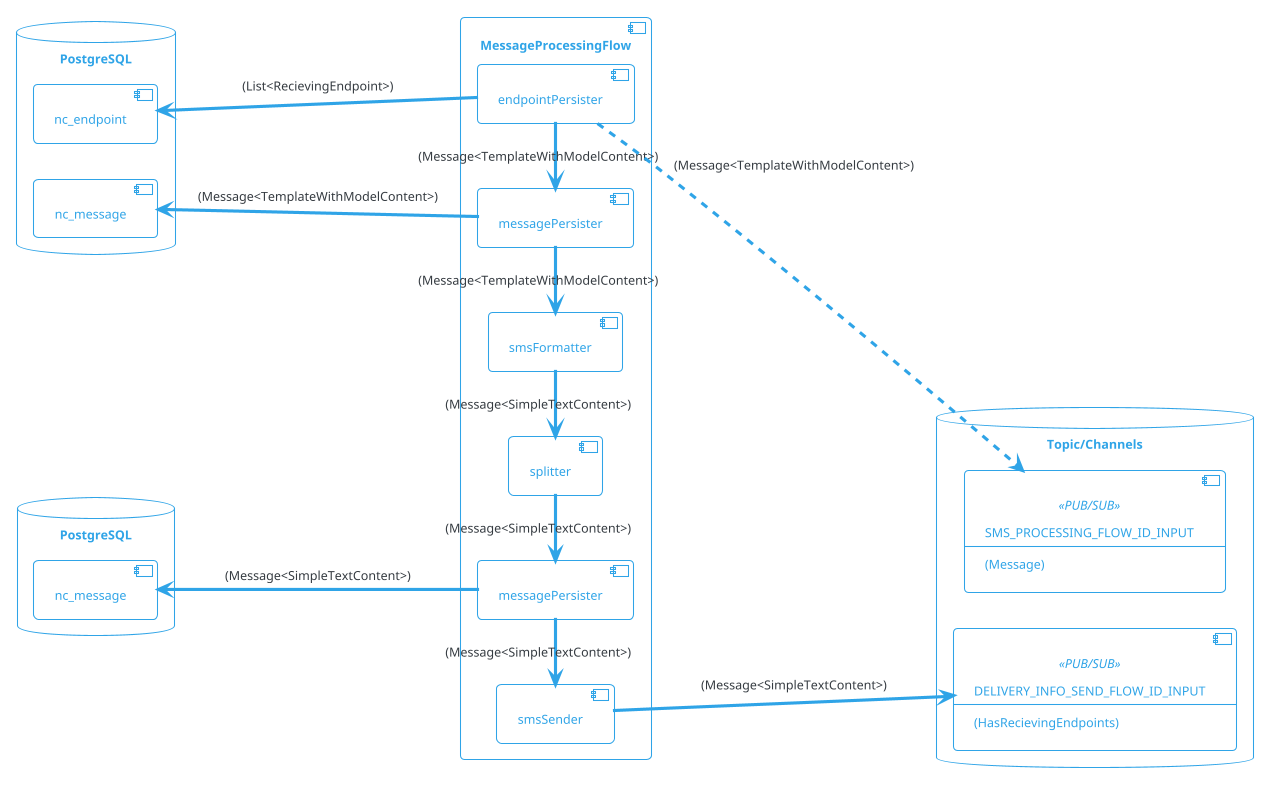 @startuml

!theme cerulean-outline

left to right direction

skinparam backgroundcolor White
skinparam component {
    backgroundColor<<user defined>> LightGray
}

database "PostgreSQL" as pg1 {
    [nc_message]
    [nc_endpoint]
}

database "PostgreSQL" as pg2 {
    [nc_message] as nc_message2
}

database "Topic/Channels" {
    component SMS_PROCESSING_FLOW_ID_INPUT<<PUB/SUB>>[
        SMS_PROCESSING_FLOW_ID_INPUT
        --
        (Message)
    ]

    component DELIVERY_INFO_SEND_FLOW_ID_INPUT<<PUB/SUB>>  [
        DELIVERY_INFO_SEND_FLOW_ID_INPUT
        --
        (HasRecievingEndpoints)
    ]

}

component "MessageProcessingFlow" {
    [endpointPersister] as endpointPersister1
    [messagePersister] as messagePersister1
    [smsFormatter]
    [splitter]
    [messagePersister] as messagePersister2
    [smsSender]
    
    endpointPersister1 -l-> messagePersister1 : (Message<TemplateWithModelContent>)
    messagePersister1 -l-> smsFormatter : (Message<TemplateWithModelContent>)
    smsFormatter -l-> splitter : (Message<SimpleTextContent>)
    splitter -l-> messagePersister2 : (Message<SimpleTextContent>)
    messagePersister2 -l--> smsSender: (Message<SimpleTextContent>)

    endpointPersister1 ..> SMS_PROCESSING_FLOW_ID_INPUT : (Message<TemplateWithModelContent>) 

    messagePersister1 -u-> nc_message: (Message<TemplateWithModelContent>)
    endpointPersister1 -u-> nc_endpoint: (List<RecievingEndpoint>)
    
    messagePersister2 -u-> nc_message2: (Message<SimpleTextContent>)

    smsSender -> DELIVERY_INFO_SEND_FLOW_ID_INPUT : (Message<SimpleTextContent>) 

}


@enduml